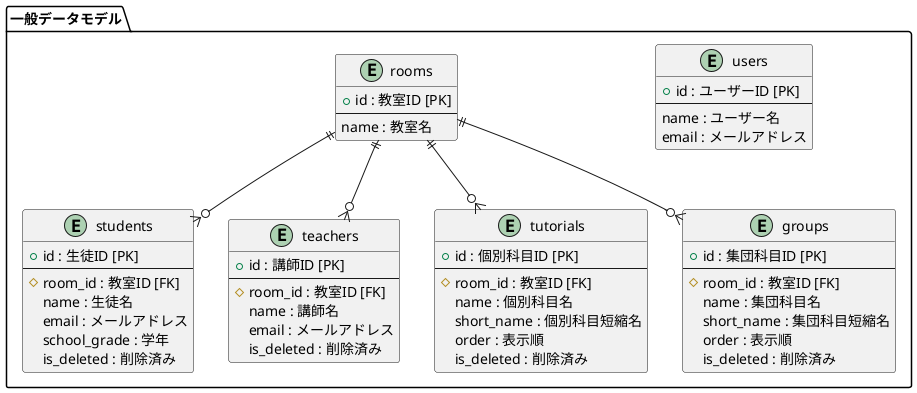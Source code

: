 @startuml general_data_model

package "一般データモデル" {
  entity "users" {
    + id : ユーザーID [PK]
    --
    name : ユーザー名
    email : メールアドレス
  }

  entity "rooms" {
    + id : 教室ID [PK]
    --
    name : 教室名
  }

  entity "students" {
    + id : 生徒ID [PK]
    --
    # room_id : 教室ID [FK]
    name : 生徒名
    email : メールアドレス
    school_grade : 学年
    is_deleted : 削除済み
  }

  entity "teachers" {
    + id : 講師ID [PK]
    --
    # room_id : 教室ID [FK]
    name : 講師名
    email : メールアドレス
    is_deleted : 削除済み
  }

  entity "tutorials" {
    + id : 個別科目ID [PK]
    --
    # room_id : 教室ID [FK]
    name : 個別科目名
    short_name : 個別科目短縮名
    order : 表示順
    is_deleted : 削除済み
  }

  entity "groups" {
    + id : 集団科目ID [PK]
    --
    # room_id : 教室ID [FK]
    name : 集団科目名
    short_name : 集団科目短縮名
    order : 表示順
    is_deleted : 削除済み
  }
}

rooms ||-do-o{ students
rooms ||-do-o{ teachers
rooms ||-do-o{ tutorials
rooms ||-do-o{ groups
@enduml
